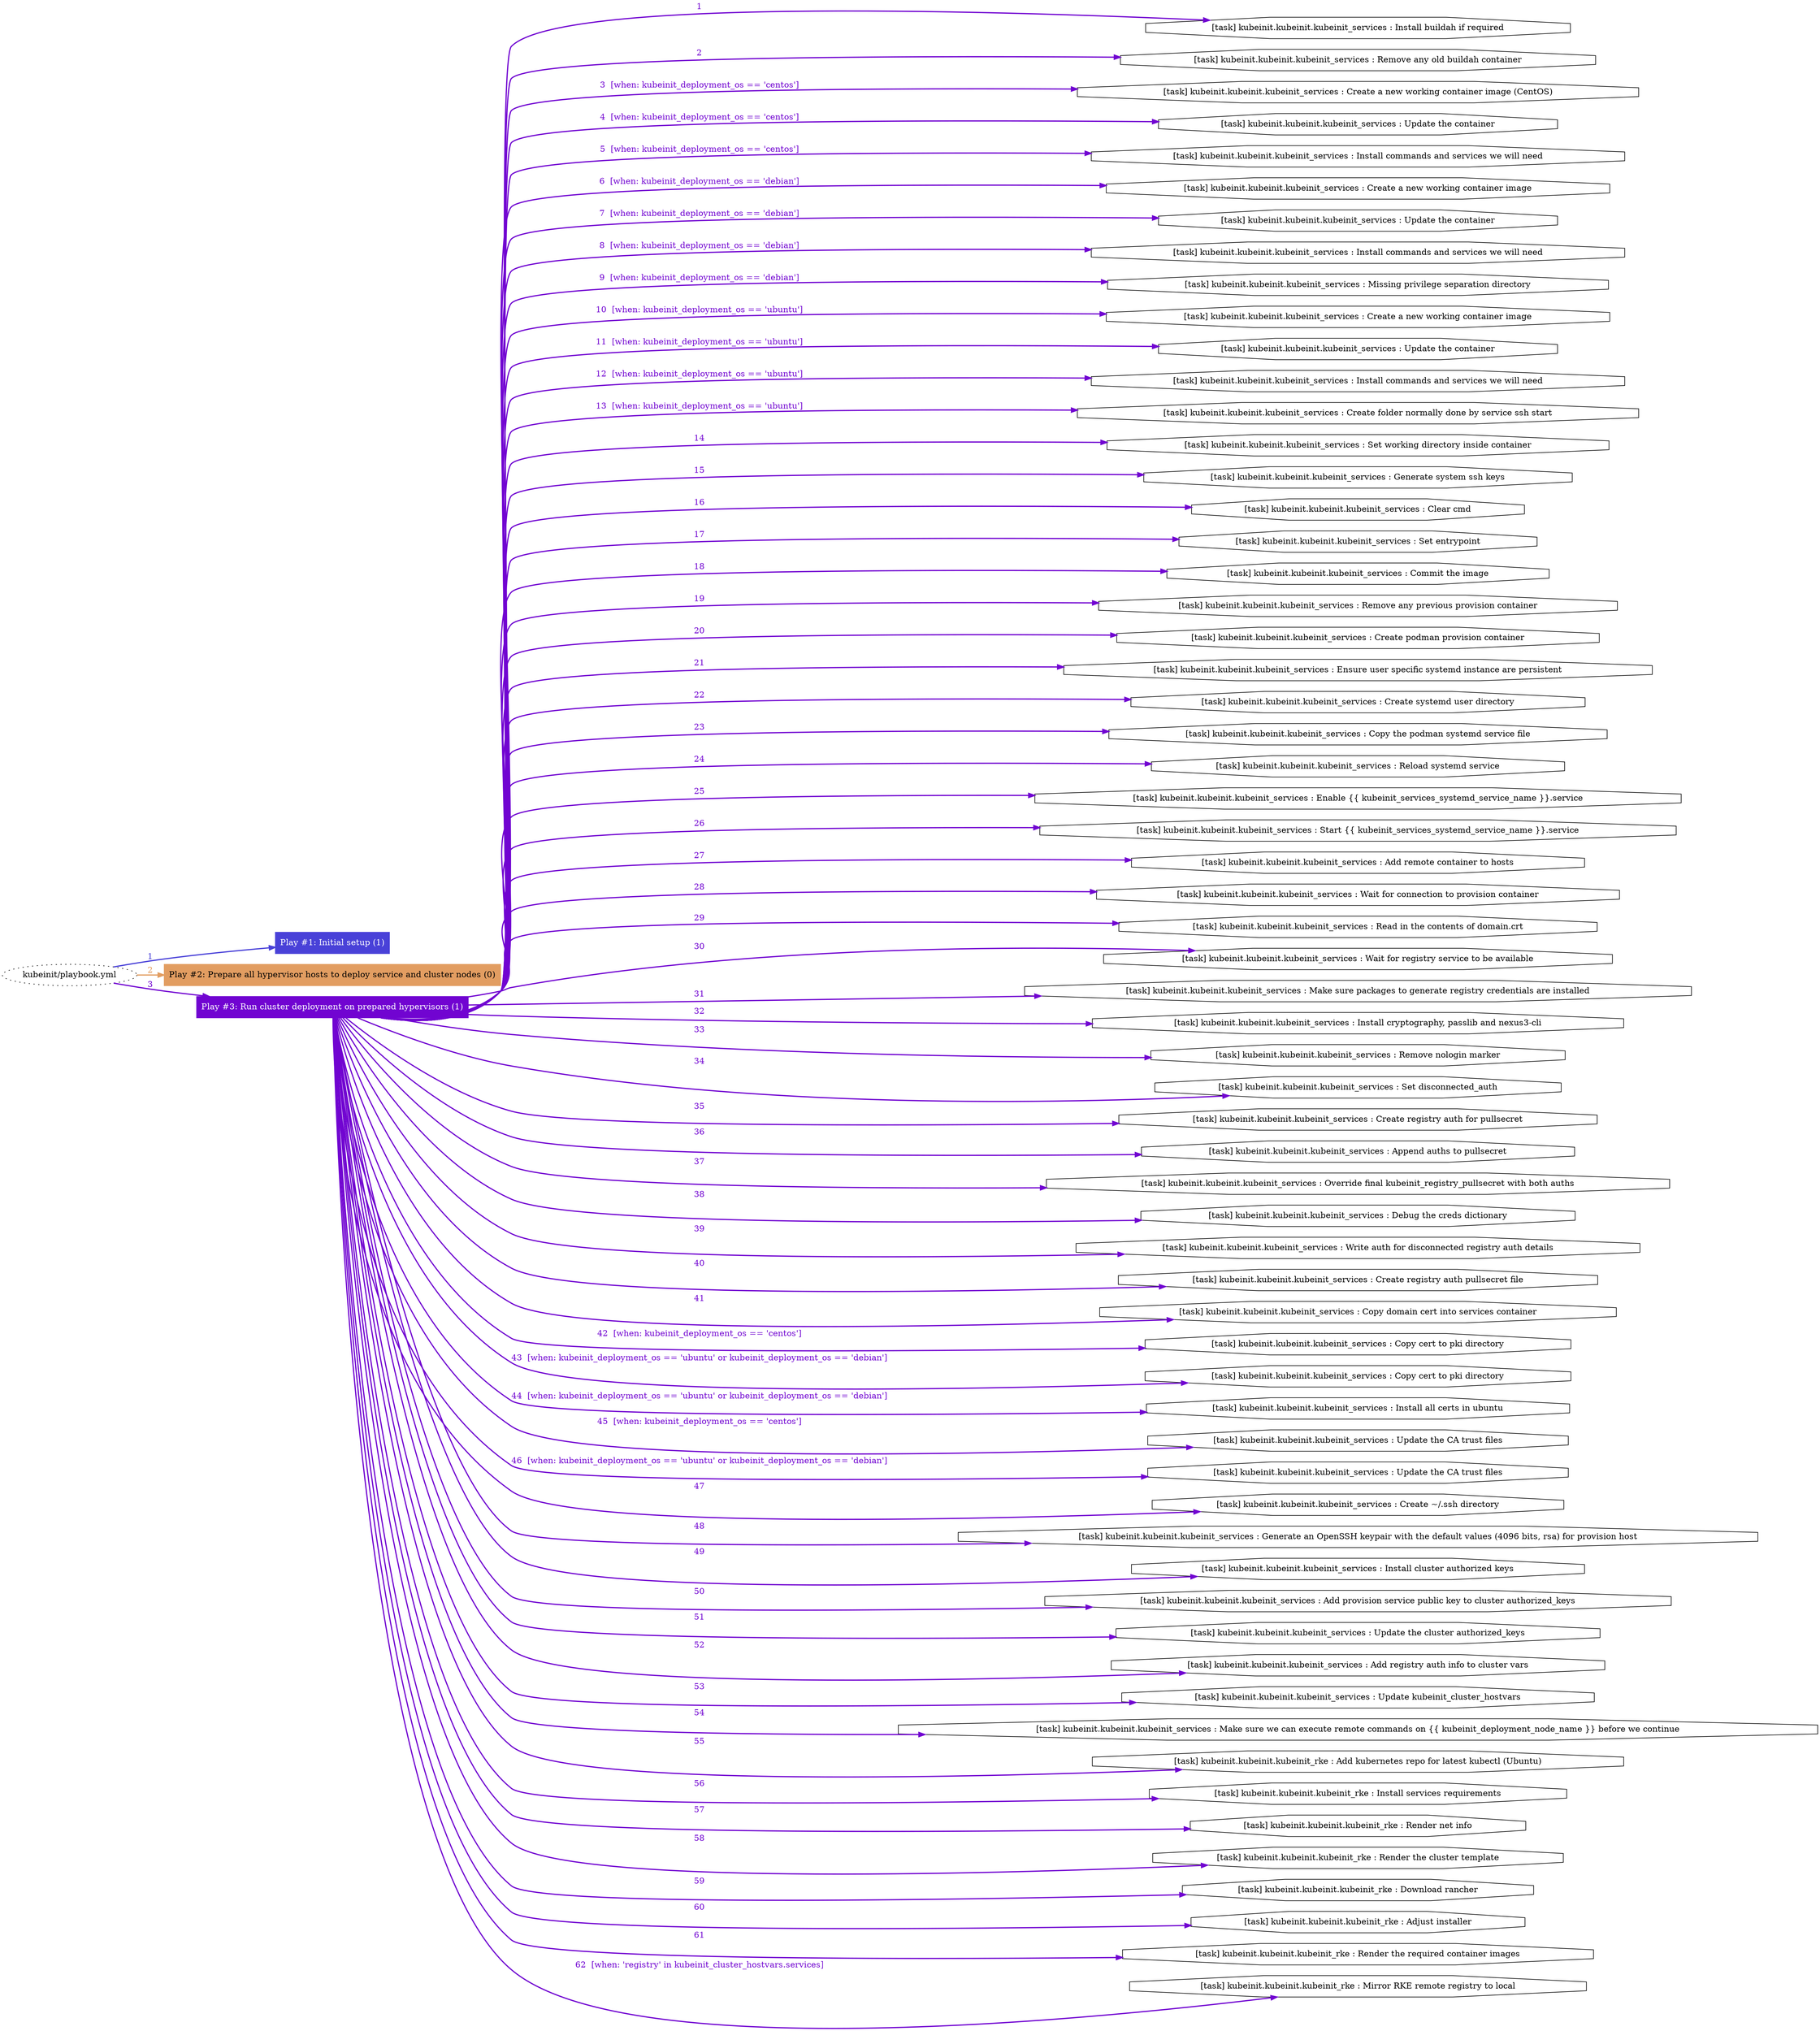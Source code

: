 digraph "kubeinit/playbook.yml "{
	graph [concentrate=true ordering=in rankdir=LR ratio=fill]
	edge [esep=5 sep=10]
	"kubeinit/playbook.yml" [id=root_node style=dotted]
	subgraph "Play #1: Initial setup (1) "{
		"Play #1: Initial setup (1)" [color="#4941d8" fontcolor="#ffffff" id="play_47f911da-59bf-46a6-a8cc-090fb0074b56" shape=box style=filled tooltip=localhost]
		"kubeinit/playbook.yml" -> "Play #1: Initial setup (1)" [label=1 color="#4941d8" fontcolor="#4941d8" id="edge_95f4698a-86cf-4411-832f-29efceb72e86" style=bold]
	}
	subgraph "Play #2: Prepare all hypervisor hosts to deploy service and cluster nodes (0) "{
		"Play #2: Prepare all hypervisor hosts to deploy service and cluster nodes (0)" [color="#e29d61" fontcolor="#000000" id="play_052d5924-c911-46cb-880b-ea12d7e9c9d3" shape=box style=filled tooltip=""]
		"kubeinit/playbook.yml" -> "Play #2: Prepare all hypervisor hosts to deploy service and cluster nodes (0)" [label=2 color="#e29d61" fontcolor="#e29d61" id="edge_c99483a3-fb24-4b82-98ba-5471bf87fb98" style=bold]
	}
	subgraph "Play #3: Run cluster deployment on prepared hypervisors (1) "{
		"Play #3: Run cluster deployment on prepared hypervisors (1)" [color="#7104d1" fontcolor="#ffffff" id="play_7767d057-4a28-4d94-9ad8-d597005e9f64" shape=box style=filled tooltip=localhost]
		"kubeinit/playbook.yml" -> "Play #3: Run cluster deployment on prepared hypervisors (1)" [label=3 color="#7104d1" fontcolor="#7104d1" id="edge_28ab1eab-83bb-45e7-a17a-c3f1c67537d5" style=bold]
		"task_db2b552e-f886-43b1-9126-e8a4532196e6" [label="[task] kubeinit.kubeinit.kubeinit_services : Install buildah if required" id="task_db2b552e-f886-43b1-9126-e8a4532196e6" shape=octagon tooltip="[task] kubeinit.kubeinit.kubeinit_services : Install buildah if required"]
		"Play #3: Run cluster deployment on prepared hypervisors (1)" -> "task_db2b552e-f886-43b1-9126-e8a4532196e6" [label=1 color="#7104d1" fontcolor="#7104d1" id="edge_01da31b0-b048-4c03-bd5f-97f64ef131c5" style=bold]
		"task_bab73236-824f-4e79-b2ae-2730bf7a14f0" [label="[task] kubeinit.kubeinit.kubeinit_services : Remove any old buildah container" id="task_bab73236-824f-4e79-b2ae-2730bf7a14f0" shape=octagon tooltip="[task] kubeinit.kubeinit.kubeinit_services : Remove any old buildah container"]
		"Play #3: Run cluster deployment on prepared hypervisors (1)" -> "task_bab73236-824f-4e79-b2ae-2730bf7a14f0" [label=2 color="#7104d1" fontcolor="#7104d1" id="edge_fa318d20-ed94-49fd-9257-103915c4f77d" style=bold]
		"task_2e0fde49-a016-4d9d-9a79-4113bea13263" [label="[task] kubeinit.kubeinit.kubeinit_services : Create a new working container image (CentOS)" id="task_2e0fde49-a016-4d9d-9a79-4113bea13263" shape=octagon tooltip="[task] kubeinit.kubeinit.kubeinit_services : Create a new working container image (CentOS)"]
		"Play #3: Run cluster deployment on prepared hypervisors (1)" -> "task_2e0fde49-a016-4d9d-9a79-4113bea13263" [label="3  [when: kubeinit_deployment_os == 'centos']" color="#7104d1" fontcolor="#7104d1" id="edge_931d7171-5ba3-46ea-8f8b-ac3db8697c0c" style=bold]
		"task_be3de416-3924-430f-9a24-c0e6a923bcd4" [label="[task] kubeinit.kubeinit.kubeinit_services : Update the container" id="task_be3de416-3924-430f-9a24-c0e6a923bcd4" shape=octagon tooltip="[task] kubeinit.kubeinit.kubeinit_services : Update the container"]
		"Play #3: Run cluster deployment on prepared hypervisors (1)" -> "task_be3de416-3924-430f-9a24-c0e6a923bcd4" [label="4  [when: kubeinit_deployment_os == 'centos']" color="#7104d1" fontcolor="#7104d1" id="edge_e8f8afc3-bf1d-4fb3-93e4-347832637013" style=bold]
		"task_f4f0d9e1-246e-484d-85dd-6223f18fdb48" [label="[task] kubeinit.kubeinit.kubeinit_services : Install commands and services we will need" id="task_f4f0d9e1-246e-484d-85dd-6223f18fdb48" shape=octagon tooltip="[task] kubeinit.kubeinit.kubeinit_services : Install commands and services we will need"]
		"Play #3: Run cluster deployment on prepared hypervisors (1)" -> "task_f4f0d9e1-246e-484d-85dd-6223f18fdb48" [label="5  [when: kubeinit_deployment_os == 'centos']" color="#7104d1" fontcolor="#7104d1" id="edge_f10a6450-915a-47b3-8cb3-cf631211e61e" style=bold]
		"task_bf071096-1fd8-42c5-930c-91ae2a65eff0" [label="[task] kubeinit.kubeinit.kubeinit_services : Create a new working container image" id="task_bf071096-1fd8-42c5-930c-91ae2a65eff0" shape=octagon tooltip="[task] kubeinit.kubeinit.kubeinit_services : Create a new working container image"]
		"Play #3: Run cluster deployment on prepared hypervisors (1)" -> "task_bf071096-1fd8-42c5-930c-91ae2a65eff0" [label="6  [when: kubeinit_deployment_os == 'debian']" color="#7104d1" fontcolor="#7104d1" id="edge_12306e46-9f0d-44ec-b623-a379d3455aea" style=bold]
		"task_bba59672-c530-40d1-af28-c92de500f468" [label="[task] kubeinit.kubeinit.kubeinit_services : Update the container" id="task_bba59672-c530-40d1-af28-c92de500f468" shape=octagon tooltip="[task] kubeinit.kubeinit.kubeinit_services : Update the container"]
		"Play #3: Run cluster deployment on prepared hypervisors (1)" -> "task_bba59672-c530-40d1-af28-c92de500f468" [label="7  [when: kubeinit_deployment_os == 'debian']" color="#7104d1" fontcolor="#7104d1" id="edge_0d2abced-ed67-4552-bed8-3bef844d21cc" style=bold]
		"task_f7d6d8c0-764c-4b38-9c8d-539ae9ade74e" [label="[task] kubeinit.kubeinit.kubeinit_services : Install commands and services we will need" id="task_f7d6d8c0-764c-4b38-9c8d-539ae9ade74e" shape=octagon tooltip="[task] kubeinit.kubeinit.kubeinit_services : Install commands and services we will need"]
		"Play #3: Run cluster deployment on prepared hypervisors (1)" -> "task_f7d6d8c0-764c-4b38-9c8d-539ae9ade74e" [label="8  [when: kubeinit_deployment_os == 'debian']" color="#7104d1" fontcolor="#7104d1" id="edge_cfc8de11-d731-4b1e-ad87-4f3aa777ff7b" style=bold]
		"task_609c8974-e21a-41cf-a3f1-7d5790116050" [label="[task] kubeinit.kubeinit.kubeinit_services : Missing privilege separation directory" id="task_609c8974-e21a-41cf-a3f1-7d5790116050" shape=octagon tooltip="[task] kubeinit.kubeinit.kubeinit_services : Missing privilege separation directory"]
		"Play #3: Run cluster deployment on prepared hypervisors (1)" -> "task_609c8974-e21a-41cf-a3f1-7d5790116050" [label="9  [when: kubeinit_deployment_os == 'debian']" color="#7104d1" fontcolor="#7104d1" id="edge_44a6a751-3df8-441e-8062-7ec60b4c9b38" style=bold]
		"task_604435aa-4209-4c30-a162-31e249aebd47" [label="[task] kubeinit.kubeinit.kubeinit_services : Create a new working container image" id="task_604435aa-4209-4c30-a162-31e249aebd47" shape=octagon tooltip="[task] kubeinit.kubeinit.kubeinit_services : Create a new working container image"]
		"Play #3: Run cluster deployment on prepared hypervisors (1)" -> "task_604435aa-4209-4c30-a162-31e249aebd47" [label="10  [when: kubeinit_deployment_os == 'ubuntu']" color="#7104d1" fontcolor="#7104d1" id="edge_068cc4da-92eb-4359-be78-d91c7e9f8f8a" style=bold]
		"task_6ab281aa-81b4-48b2-a516-c2cc5643bff3" [label="[task] kubeinit.kubeinit.kubeinit_services : Update the container" id="task_6ab281aa-81b4-48b2-a516-c2cc5643bff3" shape=octagon tooltip="[task] kubeinit.kubeinit.kubeinit_services : Update the container"]
		"Play #3: Run cluster deployment on prepared hypervisors (1)" -> "task_6ab281aa-81b4-48b2-a516-c2cc5643bff3" [label="11  [when: kubeinit_deployment_os == 'ubuntu']" color="#7104d1" fontcolor="#7104d1" id="edge_bacacad5-f9b0-4609-a314-3b9bd697ad9f" style=bold]
		"task_7999924d-8df3-4fc5-b8ca-b896a22bfccf" [label="[task] kubeinit.kubeinit.kubeinit_services : Install commands and services we will need" id="task_7999924d-8df3-4fc5-b8ca-b896a22bfccf" shape=octagon tooltip="[task] kubeinit.kubeinit.kubeinit_services : Install commands and services we will need"]
		"Play #3: Run cluster deployment on prepared hypervisors (1)" -> "task_7999924d-8df3-4fc5-b8ca-b896a22bfccf" [label="12  [when: kubeinit_deployment_os == 'ubuntu']" color="#7104d1" fontcolor="#7104d1" id="edge_426e087d-ac8f-4fa6-9abf-4488eef64ca6" style=bold]
		"task_d902c0b7-5c00-42a6-b663-69254ddb3834" [label="[task] kubeinit.kubeinit.kubeinit_services : Create folder normally done by service ssh start" id="task_d902c0b7-5c00-42a6-b663-69254ddb3834" shape=octagon tooltip="[task] kubeinit.kubeinit.kubeinit_services : Create folder normally done by service ssh start"]
		"Play #3: Run cluster deployment on prepared hypervisors (1)" -> "task_d902c0b7-5c00-42a6-b663-69254ddb3834" [label="13  [when: kubeinit_deployment_os == 'ubuntu']" color="#7104d1" fontcolor="#7104d1" id="edge_4b4c47e0-42fa-448a-a75c-65c7a58f93e4" style=bold]
		"task_59370586-d771-45f4-a6ba-02734039310b" [label="[task] kubeinit.kubeinit.kubeinit_services : Set working directory inside container" id="task_59370586-d771-45f4-a6ba-02734039310b" shape=octagon tooltip="[task] kubeinit.kubeinit.kubeinit_services : Set working directory inside container"]
		"Play #3: Run cluster deployment on prepared hypervisors (1)" -> "task_59370586-d771-45f4-a6ba-02734039310b" [label=14 color="#7104d1" fontcolor="#7104d1" id="edge_ac044e7a-116e-41ea-b71c-1a267e80fe0f" style=bold]
		"task_54ec45f8-003d-44d0-b92a-a64de5e5363a" [label="[task] kubeinit.kubeinit.kubeinit_services : Generate system ssh keys" id="task_54ec45f8-003d-44d0-b92a-a64de5e5363a" shape=octagon tooltip="[task] kubeinit.kubeinit.kubeinit_services : Generate system ssh keys"]
		"Play #3: Run cluster deployment on prepared hypervisors (1)" -> "task_54ec45f8-003d-44d0-b92a-a64de5e5363a" [label=15 color="#7104d1" fontcolor="#7104d1" id="edge_284ddf6a-7468-4d6e-9121-900c1f0d858f" style=bold]
		"task_00d48114-8a3c-48ef-bd39-6ee0123bd930" [label="[task] kubeinit.kubeinit.kubeinit_services : Clear cmd" id="task_00d48114-8a3c-48ef-bd39-6ee0123bd930" shape=octagon tooltip="[task] kubeinit.kubeinit.kubeinit_services : Clear cmd"]
		"Play #3: Run cluster deployment on prepared hypervisors (1)" -> "task_00d48114-8a3c-48ef-bd39-6ee0123bd930" [label=16 color="#7104d1" fontcolor="#7104d1" id="edge_4eb31817-c8d8-4a5e-892c-bb4e7f9a50fb" style=bold]
		"task_aae72095-ca47-4997-bdd0-37775c0a4df3" [label="[task] kubeinit.kubeinit.kubeinit_services : Set entrypoint" id="task_aae72095-ca47-4997-bdd0-37775c0a4df3" shape=octagon tooltip="[task] kubeinit.kubeinit.kubeinit_services : Set entrypoint"]
		"Play #3: Run cluster deployment on prepared hypervisors (1)" -> "task_aae72095-ca47-4997-bdd0-37775c0a4df3" [label=17 color="#7104d1" fontcolor="#7104d1" id="edge_75576a97-dab2-4466-9c36-726290c622a9" style=bold]
		"task_3e6060cd-8bf4-4e02-b70f-fc25360e9b0b" [label="[task] kubeinit.kubeinit.kubeinit_services : Commit the image" id="task_3e6060cd-8bf4-4e02-b70f-fc25360e9b0b" shape=octagon tooltip="[task] kubeinit.kubeinit.kubeinit_services : Commit the image"]
		"Play #3: Run cluster deployment on prepared hypervisors (1)" -> "task_3e6060cd-8bf4-4e02-b70f-fc25360e9b0b" [label=18 color="#7104d1" fontcolor="#7104d1" id="edge_f79981d5-ba4e-4154-8f3c-bb588f212e82" style=bold]
		"task_4183d1d8-0565-4ca1-ad51-93d6a2baffc1" [label="[task] kubeinit.kubeinit.kubeinit_services : Remove any previous provision container" id="task_4183d1d8-0565-4ca1-ad51-93d6a2baffc1" shape=octagon tooltip="[task] kubeinit.kubeinit.kubeinit_services : Remove any previous provision container"]
		"Play #3: Run cluster deployment on prepared hypervisors (1)" -> "task_4183d1d8-0565-4ca1-ad51-93d6a2baffc1" [label=19 color="#7104d1" fontcolor="#7104d1" id="edge_a6bece80-d3f0-4b50-85aa-322b683bb561" style=bold]
		"task_b2fbef8d-6951-4132-97ae-dab89625b983" [label="[task] kubeinit.kubeinit.kubeinit_services : Create podman provision container" id="task_b2fbef8d-6951-4132-97ae-dab89625b983" shape=octagon tooltip="[task] kubeinit.kubeinit.kubeinit_services : Create podman provision container"]
		"Play #3: Run cluster deployment on prepared hypervisors (1)" -> "task_b2fbef8d-6951-4132-97ae-dab89625b983" [label=20 color="#7104d1" fontcolor="#7104d1" id="edge_80425516-33bd-4c86-b4a2-bba163ce5e25" style=bold]
		"task_e2300721-74c4-4f9a-aa06-643b71587e1a" [label="[task] kubeinit.kubeinit.kubeinit_services : Ensure user specific systemd instance are persistent" id="task_e2300721-74c4-4f9a-aa06-643b71587e1a" shape=octagon tooltip="[task] kubeinit.kubeinit.kubeinit_services : Ensure user specific systemd instance are persistent"]
		"Play #3: Run cluster deployment on prepared hypervisors (1)" -> "task_e2300721-74c4-4f9a-aa06-643b71587e1a" [label=21 color="#7104d1" fontcolor="#7104d1" id="edge_11fcea18-2781-4141-a391-c3a7bd4aef59" style=bold]
		"task_aad929f2-55ea-425d-8c7f-e508716fc17e" [label="[task] kubeinit.kubeinit.kubeinit_services : Create systemd user directory" id="task_aad929f2-55ea-425d-8c7f-e508716fc17e" shape=octagon tooltip="[task] kubeinit.kubeinit.kubeinit_services : Create systemd user directory"]
		"Play #3: Run cluster deployment on prepared hypervisors (1)" -> "task_aad929f2-55ea-425d-8c7f-e508716fc17e" [label=22 color="#7104d1" fontcolor="#7104d1" id="edge_09bf3e59-3f37-4e61-8665-19be718b7b4b" style=bold]
		"task_4d28c208-292a-4160-8d03-8519f5044213" [label="[task] kubeinit.kubeinit.kubeinit_services : Copy the podman systemd service file" id="task_4d28c208-292a-4160-8d03-8519f5044213" shape=octagon tooltip="[task] kubeinit.kubeinit.kubeinit_services : Copy the podman systemd service file"]
		"Play #3: Run cluster deployment on prepared hypervisors (1)" -> "task_4d28c208-292a-4160-8d03-8519f5044213" [label=23 color="#7104d1" fontcolor="#7104d1" id="edge_d7b939e1-c184-4ac6-9646-516dce20ba76" style=bold]
		"task_006aada7-0944-47f4-8b55-13be86c67631" [label="[task] kubeinit.kubeinit.kubeinit_services : Reload systemd service" id="task_006aada7-0944-47f4-8b55-13be86c67631" shape=octagon tooltip="[task] kubeinit.kubeinit.kubeinit_services : Reload systemd service"]
		"Play #3: Run cluster deployment on prepared hypervisors (1)" -> "task_006aada7-0944-47f4-8b55-13be86c67631" [label=24 color="#7104d1" fontcolor="#7104d1" id="edge_dc633b83-b093-43f0-8d36-4405c15d63d9" style=bold]
		"task_9a7722be-1a39-4dce-bbc6-538bd7751e82" [label="[task] kubeinit.kubeinit.kubeinit_services : Enable {{ kubeinit_services_systemd_service_name }}.service" id="task_9a7722be-1a39-4dce-bbc6-538bd7751e82" shape=octagon tooltip="[task] kubeinit.kubeinit.kubeinit_services : Enable {{ kubeinit_services_systemd_service_name }}.service"]
		"Play #3: Run cluster deployment on prepared hypervisors (1)" -> "task_9a7722be-1a39-4dce-bbc6-538bd7751e82" [label=25 color="#7104d1" fontcolor="#7104d1" id="edge_a5ff997f-b8ab-4183-a8a4-88ab3773774e" style=bold]
		"task_b24bb770-6c29-43f2-914d-32378733b79e" [label="[task] kubeinit.kubeinit.kubeinit_services : Start {{ kubeinit_services_systemd_service_name }}.service" id="task_b24bb770-6c29-43f2-914d-32378733b79e" shape=octagon tooltip="[task] kubeinit.kubeinit.kubeinit_services : Start {{ kubeinit_services_systemd_service_name }}.service"]
		"Play #3: Run cluster deployment on prepared hypervisors (1)" -> "task_b24bb770-6c29-43f2-914d-32378733b79e" [label=26 color="#7104d1" fontcolor="#7104d1" id="edge_bb1eb0be-d77e-4e7b-aab2-e2e8c495c2dd" style=bold]
		"task_c7628463-025e-498d-a0c2-445a7eaa90ae" [label="[task] kubeinit.kubeinit.kubeinit_services : Add remote container to hosts" id="task_c7628463-025e-498d-a0c2-445a7eaa90ae" shape=octagon tooltip="[task] kubeinit.kubeinit.kubeinit_services : Add remote container to hosts"]
		"Play #3: Run cluster deployment on prepared hypervisors (1)" -> "task_c7628463-025e-498d-a0c2-445a7eaa90ae" [label=27 color="#7104d1" fontcolor="#7104d1" id="edge_a8041882-4b1c-4787-886d-eb881f1458cf" style=bold]
		"task_ac0b4196-be6e-4f3b-8ff9-56e097f8fcfb" [label="[task] kubeinit.kubeinit.kubeinit_services : Wait for connection to provision container" id="task_ac0b4196-be6e-4f3b-8ff9-56e097f8fcfb" shape=octagon tooltip="[task] kubeinit.kubeinit.kubeinit_services : Wait for connection to provision container"]
		"Play #3: Run cluster deployment on prepared hypervisors (1)" -> "task_ac0b4196-be6e-4f3b-8ff9-56e097f8fcfb" [label=28 color="#7104d1" fontcolor="#7104d1" id="edge_a1e89e5a-da6d-4de1-8a65-357e71a613ae" style=bold]
		"task_7a7bcb5d-5d08-4dd7-afcc-e6557995c377" [label="[task] kubeinit.kubeinit.kubeinit_services : Read in the contents of domain.crt" id="task_7a7bcb5d-5d08-4dd7-afcc-e6557995c377" shape=octagon tooltip="[task] kubeinit.kubeinit.kubeinit_services : Read in the contents of domain.crt"]
		"Play #3: Run cluster deployment on prepared hypervisors (1)" -> "task_7a7bcb5d-5d08-4dd7-afcc-e6557995c377" [label=29 color="#7104d1" fontcolor="#7104d1" id="edge_c8333faf-d70d-4086-b9a8-929a53928219" style=bold]
		"task_14786a5e-de41-41ec-93d0-876780ef77d5" [label="[task] kubeinit.kubeinit.kubeinit_services : Wait for registry service to be available" id="task_14786a5e-de41-41ec-93d0-876780ef77d5" shape=octagon tooltip="[task] kubeinit.kubeinit.kubeinit_services : Wait for registry service to be available"]
		"Play #3: Run cluster deployment on prepared hypervisors (1)" -> "task_14786a5e-de41-41ec-93d0-876780ef77d5" [label=30 color="#7104d1" fontcolor="#7104d1" id="edge_b26fe154-3961-445a-bbb6-8e5a9ac7e871" style=bold]
		"task_d7f258ee-bd6d-4d26-8d83-f217fda51586" [label="[task] kubeinit.kubeinit.kubeinit_services : Make sure packages to generate registry credentials are installed" id="task_d7f258ee-bd6d-4d26-8d83-f217fda51586" shape=octagon tooltip="[task] kubeinit.kubeinit.kubeinit_services : Make sure packages to generate registry credentials are installed"]
		"Play #3: Run cluster deployment on prepared hypervisors (1)" -> "task_d7f258ee-bd6d-4d26-8d83-f217fda51586" [label=31 color="#7104d1" fontcolor="#7104d1" id="edge_a9d7927f-fe8e-404b-887f-99df04f8a1be" style=bold]
		"task_9fe3fe93-e40a-4285-babe-a565712a3693" [label="[task] kubeinit.kubeinit.kubeinit_services : Install cryptography, passlib and nexus3-cli" id="task_9fe3fe93-e40a-4285-babe-a565712a3693" shape=octagon tooltip="[task] kubeinit.kubeinit.kubeinit_services : Install cryptography, passlib and nexus3-cli"]
		"Play #3: Run cluster deployment on prepared hypervisors (1)" -> "task_9fe3fe93-e40a-4285-babe-a565712a3693" [label=32 color="#7104d1" fontcolor="#7104d1" id="edge_0436583e-5db7-4f07-baf8-7ac467e75509" style=bold]
		"task_e735192a-6f4a-4edf-8204-586d75e8a24b" [label="[task] kubeinit.kubeinit.kubeinit_services : Remove nologin marker" id="task_e735192a-6f4a-4edf-8204-586d75e8a24b" shape=octagon tooltip="[task] kubeinit.kubeinit.kubeinit_services : Remove nologin marker"]
		"Play #3: Run cluster deployment on prepared hypervisors (1)" -> "task_e735192a-6f4a-4edf-8204-586d75e8a24b" [label=33 color="#7104d1" fontcolor="#7104d1" id="edge_d81322a7-2eb5-48f3-b2a5-b89eac1c5f0f" style=bold]
		"task_d4674623-f8d6-4aca-83f2-0fb6673dde01" [label="[task] kubeinit.kubeinit.kubeinit_services : Set disconnected_auth" id="task_d4674623-f8d6-4aca-83f2-0fb6673dde01" shape=octagon tooltip="[task] kubeinit.kubeinit.kubeinit_services : Set disconnected_auth"]
		"Play #3: Run cluster deployment on prepared hypervisors (1)" -> "task_d4674623-f8d6-4aca-83f2-0fb6673dde01" [label=34 color="#7104d1" fontcolor="#7104d1" id="edge_81f2afaf-9dd5-4628-9a8e-e7b699bcc219" style=bold]
		"task_6daf8303-d8c1-4511-af6b-4a3a696024d8" [label="[task] kubeinit.kubeinit.kubeinit_services : Create registry auth for pullsecret" id="task_6daf8303-d8c1-4511-af6b-4a3a696024d8" shape=octagon tooltip="[task] kubeinit.kubeinit.kubeinit_services : Create registry auth for pullsecret"]
		"Play #3: Run cluster deployment on prepared hypervisors (1)" -> "task_6daf8303-d8c1-4511-af6b-4a3a696024d8" [label=35 color="#7104d1" fontcolor="#7104d1" id="edge_a1510d78-5a1d-4252-8130-d1251bc1852c" style=bold]
		"task_08a11c8d-2663-4bba-ab1e-c59212479839" [label="[task] kubeinit.kubeinit.kubeinit_services : Append auths to pullsecret" id="task_08a11c8d-2663-4bba-ab1e-c59212479839" shape=octagon tooltip="[task] kubeinit.kubeinit.kubeinit_services : Append auths to pullsecret"]
		"Play #3: Run cluster deployment on prepared hypervisors (1)" -> "task_08a11c8d-2663-4bba-ab1e-c59212479839" [label=36 color="#7104d1" fontcolor="#7104d1" id="edge_76af118e-ae62-453a-949e-878f936801bd" style=bold]
		"task_98c578ed-1694-4e07-8cb4-81d94f448e57" [label="[task] kubeinit.kubeinit.kubeinit_services : Override final kubeinit_registry_pullsecret with both auths" id="task_98c578ed-1694-4e07-8cb4-81d94f448e57" shape=octagon tooltip="[task] kubeinit.kubeinit.kubeinit_services : Override final kubeinit_registry_pullsecret with both auths"]
		"Play #3: Run cluster deployment on prepared hypervisors (1)" -> "task_98c578ed-1694-4e07-8cb4-81d94f448e57" [label=37 color="#7104d1" fontcolor="#7104d1" id="edge_c4aabe66-ad41-49e8-bd5d-5efd06902e7f" style=bold]
		"task_0a26c3ea-1d83-4db8-8964-6cb331b43503" [label="[task] kubeinit.kubeinit.kubeinit_services : Debug the creds dictionary" id="task_0a26c3ea-1d83-4db8-8964-6cb331b43503" shape=octagon tooltip="[task] kubeinit.kubeinit.kubeinit_services : Debug the creds dictionary"]
		"Play #3: Run cluster deployment on prepared hypervisors (1)" -> "task_0a26c3ea-1d83-4db8-8964-6cb331b43503" [label=38 color="#7104d1" fontcolor="#7104d1" id="edge_c141302f-4007-407e-a914-ec76c89117e0" style=bold]
		"task_7f6780a6-82c3-454d-a39b-92f69c1612bf" [label="[task] kubeinit.kubeinit.kubeinit_services : Write auth for disconnected registry auth details" id="task_7f6780a6-82c3-454d-a39b-92f69c1612bf" shape=octagon tooltip="[task] kubeinit.kubeinit.kubeinit_services : Write auth for disconnected registry auth details"]
		"Play #3: Run cluster deployment on prepared hypervisors (1)" -> "task_7f6780a6-82c3-454d-a39b-92f69c1612bf" [label=39 color="#7104d1" fontcolor="#7104d1" id="edge_35841d10-579b-4e36-b26a-0c816c9e058c" style=bold]
		"task_84d9f75b-afcf-4912-9c35-2369df58fa6b" [label="[task] kubeinit.kubeinit.kubeinit_services : Create registry auth pullsecret file" id="task_84d9f75b-afcf-4912-9c35-2369df58fa6b" shape=octagon tooltip="[task] kubeinit.kubeinit.kubeinit_services : Create registry auth pullsecret file"]
		"Play #3: Run cluster deployment on prepared hypervisors (1)" -> "task_84d9f75b-afcf-4912-9c35-2369df58fa6b" [label=40 color="#7104d1" fontcolor="#7104d1" id="edge_98cbd749-443b-4baa-a4eb-09c2bf5e4b2a" style=bold]
		"task_2ea68079-0198-4a22-a7a6-809cd0ad0c7b" [label="[task] kubeinit.kubeinit.kubeinit_services : Copy domain cert into services container" id="task_2ea68079-0198-4a22-a7a6-809cd0ad0c7b" shape=octagon tooltip="[task] kubeinit.kubeinit.kubeinit_services : Copy domain cert into services container"]
		"Play #3: Run cluster deployment on prepared hypervisors (1)" -> "task_2ea68079-0198-4a22-a7a6-809cd0ad0c7b" [label=41 color="#7104d1" fontcolor="#7104d1" id="edge_b7029af5-48c4-4723-bf56-62a6401bfb2c" style=bold]
		"task_d2156a43-11e9-411b-989c-d75dbd01204c" [label="[task] kubeinit.kubeinit.kubeinit_services : Copy cert to pki directory" id="task_d2156a43-11e9-411b-989c-d75dbd01204c" shape=octagon tooltip="[task] kubeinit.kubeinit.kubeinit_services : Copy cert to pki directory"]
		"Play #3: Run cluster deployment on prepared hypervisors (1)" -> "task_d2156a43-11e9-411b-989c-d75dbd01204c" [label="42  [when: kubeinit_deployment_os == 'centos']" color="#7104d1" fontcolor="#7104d1" id="edge_428f910f-6d04-4569-a2f1-17d30d267832" style=bold]
		"task_b33d5a65-e3d2-42d2-8973-5ff4924d6436" [label="[task] kubeinit.kubeinit.kubeinit_services : Copy cert to pki directory" id="task_b33d5a65-e3d2-42d2-8973-5ff4924d6436" shape=octagon tooltip="[task] kubeinit.kubeinit.kubeinit_services : Copy cert to pki directory"]
		"Play #3: Run cluster deployment on prepared hypervisors (1)" -> "task_b33d5a65-e3d2-42d2-8973-5ff4924d6436" [label="43  [when: kubeinit_deployment_os == 'ubuntu' or kubeinit_deployment_os == 'debian']" color="#7104d1" fontcolor="#7104d1" id="edge_28419d2e-f865-4cbf-a43b-f5e6d42a23eb" style=bold]
		"task_b3f372df-2c52-46b0-9553-545dc156362a" [label="[task] kubeinit.kubeinit.kubeinit_services : Install all certs in ubuntu" id="task_b3f372df-2c52-46b0-9553-545dc156362a" shape=octagon tooltip="[task] kubeinit.kubeinit.kubeinit_services : Install all certs in ubuntu"]
		"Play #3: Run cluster deployment on prepared hypervisors (1)" -> "task_b3f372df-2c52-46b0-9553-545dc156362a" [label="44  [when: kubeinit_deployment_os == 'ubuntu' or kubeinit_deployment_os == 'debian']" color="#7104d1" fontcolor="#7104d1" id="edge_fe74cbfc-d6c1-4b3f-a824-c8cfc42d5e10" style=bold]
		"task_8b89baac-fc80-487a-ad0d-ce4352545008" [label="[task] kubeinit.kubeinit.kubeinit_services : Update the CA trust files" id="task_8b89baac-fc80-487a-ad0d-ce4352545008" shape=octagon tooltip="[task] kubeinit.kubeinit.kubeinit_services : Update the CA trust files"]
		"Play #3: Run cluster deployment on prepared hypervisors (1)" -> "task_8b89baac-fc80-487a-ad0d-ce4352545008" [label="45  [when: kubeinit_deployment_os == 'centos']" color="#7104d1" fontcolor="#7104d1" id="edge_cb985cb7-5875-45d6-9c32-20a3b8cf4be2" style=bold]
		"task_22fc847d-d638-40f8-bb39-a55649b8b01b" [label="[task] kubeinit.kubeinit.kubeinit_services : Update the CA trust files" id="task_22fc847d-d638-40f8-bb39-a55649b8b01b" shape=octagon tooltip="[task] kubeinit.kubeinit.kubeinit_services : Update the CA trust files"]
		"Play #3: Run cluster deployment on prepared hypervisors (1)" -> "task_22fc847d-d638-40f8-bb39-a55649b8b01b" [label="46  [when: kubeinit_deployment_os == 'ubuntu' or kubeinit_deployment_os == 'debian']" color="#7104d1" fontcolor="#7104d1" id="edge_6c685914-591c-4795-9486-c931df36f451" style=bold]
		"task_e29dcd96-3bf2-4478-b077-c06a35cfa805" [label="[task] kubeinit.kubeinit.kubeinit_services : Create ~/.ssh directory" id="task_e29dcd96-3bf2-4478-b077-c06a35cfa805" shape=octagon tooltip="[task] kubeinit.kubeinit.kubeinit_services : Create ~/.ssh directory"]
		"Play #3: Run cluster deployment on prepared hypervisors (1)" -> "task_e29dcd96-3bf2-4478-b077-c06a35cfa805" [label=47 color="#7104d1" fontcolor="#7104d1" id="edge_d86eaaea-7c85-475a-9db3-ba5a3434def6" style=bold]
		"task_cb9088f4-3722-488a-a254-97081fbdf7e8" [label="[task] kubeinit.kubeinit.kubeinit_services : Generate an OpenSSH keypair with the default values (4096 bits, rsa) for provision host" id="task_cb9088f4-3722-488a-a254-97081fbdf7e8" shape=octagon tooltip="[task] kubeinit.kubeinit.kubeinit_services : Generate an OpenSSH keypair with the default values (4096 bits, rsa) for provision host"]
		"Play #3: Run cluster deployment on prepared hypervisors (1)" -> "task_cb9088f4-3722-488a-a254-97081fbdf7e8" [label=48 color="#7104d1" fontcolor="#7104d1" id="edge_3b350ba0-6468-4cec-8593-fe496cdc7888" style=bold]
		"task_735f233f-c46b-4b66-9da6-d6ea4b48ea30" [label="[task] kubeinit.kubeinit.kubeinit_services : Install cluster authorized keys" id="task_735f233f-c46b-4b66-9da6-d6ea4b48ea30" shape=octagon tooltip="[task] kubeinit.kubeinit.kubeinit_services : Install cluster authorized keys"]
		"Play #3: Run cluster deployment on prepared hypervisors (1)" -> "task_735f233f-c46b-4b66-9da6-d6ea4b48ea30" [label=49 color="#7104d1" fontcolor="#7104d1" id="edge_c7a449ac-7a89-4961-8823-c393fb1f62d6" style=bold]
		"task_06d19190-6613-428e-87db-d4390434b6c0" [label="[task] kubeinit.kubeinit.kubeinit_services : Add provision service public key to cluster authorized_keys" id="task_06d19190-6613-428e-87db-d4390434b6c0" shape=octagon tooltip="[task] kubeinit.kubeinit.kubeinit_services : Add provision service public key to cluster authorized_keys"]
		"Play #3: Run cluster deployment on prepared hypervisors (1)" -> "task_06d19190-6613-428e-87db-d4390434b6c0" [label=50 color="#7104d1" fontcolor="#7104d1" id="edge_cdf83a47-934e-4b1f-9ebd-e49b3dfaa6c0" style=bold]
		"task_077ff686-e389-43e2-8033-b8d865113b05" [label="[task] kubeinit.kubeinit.kubeinit_services : Update the cluster authorized_keys" id="task_077ff686-e389-43e2-8033-b8d865113b05" shape=octagon tooltip="[task] kubeinit.kubeinit.kubeinit_services : Update the cluster authorized_keys"]
		"Play #3: Run cluster deployment on prepared hypervisors (1)" -> "task_077ff686-e389-43e2-8033-b8d865113b05" [label=51 color="#7104d1" fontcolor="#7104d1" id="edge_01efc8f8-9a79-479a-9380-bd58badb5665" style=bold]
		"task_408b1fe1-bf1e-4f23-994e-dce8fc084f04" [label="[task] kubeinit.kubeinit.kubeinit_services : Add registry auth info to cluster vars" id="task_408b1fe1-bf1e-4f23-994e-dce8fc084f04" shape=octagon tooltip="[task] kubeinit.kubeinit.kubeinit_services : Add registry auth info to cluster vars"]
		"Play #3: Run cluster deployment on prepared hypervisors (1)" -> "task_408b1fe1-bf1e-4f23-994e-dce8fc084f04" [label=52 color="#7104d1" fontcolor="#7104d1" id="edge_63cda690-9eb4-495a-ad95-e7c6cf6ac00b" style=bold]
		"task_ce5f2c09-7b08-4f69-8baf-f3e5b513b21a" [label="[task] kubeinit.kubeinit.kubeinit_services : Update kubeinit_cluster_hostvars" id="task_ce5f2c09-7b08-4f69-8baf-f3e5b513b21a" shape=octagon tooltip="[task] kubeinit.kubeinit.kubeinit_services : Update kubeinit_cluster_hostvars"]
		"Play #3: Run cluster deployment on prepared hypervisors (1)" -> "task_ce5f2c09-7b08-4f69-8baf-f3e5b513b21a" [label=53 color="#7104d1" fontcolor="#7104d1" id="edge_11e99936-49d6-47d2-a532-ad0beb5820e6" style=bold]
		"task_78eddd01-bf07-4fee-b839-1014d1073646" [label="[task] kubeinit.kubeinit.kubeinit_services : Make sure we can execute remote commands on {{ kubeinit_deployment_node_name }} before we continue" id="task_78eddd01-bf07-4fee-b839-1014d1073646" shape=octagon tooltip="[task] kubeinit.kubeinit.kubeinit_services : Make sure we can execute remote commands on {{ kubeinit_deployment_node_name }} before we continue"]
		"Play #3: Run cluster deployment on prepared hypervisors (1)" -> "task_78eddd01-bf07-4fee-b839-1014d1073646" [label=54 color="#7104d1" fontcolor="#7104d1" id="edge_f4a13e75-a0ce-4891-a951-8651dfac1c47" style=bold]
		"task_b4591261-4d2b-416e-85d3-1cc67acc584a" [label="[task] kubeinit.kubeinit.kubeinit_rke : Add kubernetes repo for latest kubectl (Ubuntu)" id="task_b4591261-4d2b-416e-85d3-1cc67acc584a" shape=octagon tooltip="[task] kubeinit.kubeinit.kubeinit_rke : Add kubernetes repo for latest kubectl (Ubuntu)"]
		"Play #3: Run cluster deployment on prepared hypervisors (1)" -> "task_b4591261-4d2b-416e-85d3-1cc67acc584a" [label=55 color="#7104d1" fontcolor="#7104d1" id="edge_b24a1242-d212-4fcd-afd9-8ee8564f899f" style=bold]
		"task_1187f29b-ec3d-4402-9cf3-01e71f4101f8" [label="[task] kubeinit.kubeinit.kubeinit_rke : Install services requirements" id="task_1187f29b-ec3d-4402-9cf3-01e71f4101f8" shape=octagon tooltip="[task] kubeinit.kubeinit.kubeinit_rke : Install services requirements"]
		"Play #3: Run cluster deployment on prepared hypervisors (1)" -> "task_1187f29b-ec3d-4402-9cf3-01e71f4101f8" [label=56 color="#7104d1" fontcolor="#7104d1" id="edge_2023236f-166f-4b65-92a4-a21d94379a9c" style=bold]
		"task_e8bc9a7b-0a16-4d95-8e20-fcc9a9dd22be" [label="[task] kubeinit.kubeinit.kubeinit_rke : Render net info" id="task_e8bc9a7b-0a16-4d95-8e20-fcc9a9dd22be" shape=octagon tooltip="[task] kubeinit.kubeinit.kubeinit_rke : Render net info"]
		"Play #3: Run cluster deployment on prepared hypervisors (1)" -> "task_e8bc9a7b-0a16-4d95-8e20-fcc9a9dd22be" [label=57 color="#7104d1" fontcolor="#7104d1" id="edge_2c5ec367-ff90-4ea1-9023-9aac7f8f99b3" style=bold]
		"task_b7bd0b22-cf82-440b-8a09-9ca457eb12c2" [label="[task] kubeinit.kubeinit.kubeinit_rke : Render the cluster template" id="task_b7bd0b22-cf82-440b-8a09-9ca457eb12c2" shape=octagon tooltip="[task] kubeinit.kubeinit.kubeinit_rke : Render the cluster template"]
		"Play #3: Run cluster deployment on prepared hypervisors (1)" -> "task_b7bd0b22-cf82-440b-8a09-9ca457eb12c2" [label=58 color="#7104d1" fontcolor="#7104d1" id="edge_acb80e01-e525-4a85-8d62-559273bc5e69" style=bold]
		"task_16fac7e5-487b-46d2-8d37-adf6a7574f74" [label="[task] kubeinit.kubeinit.kubeinit_rke : Download rancher" id="task_16fac7e5-487b-46d2-8d37-adf6a7574f74" shape=octagon tooltip="[task] kubeinit.kubeinit.kubeinit_rke : Download rancher"]
		"Play #3: Run cluster deployment on prepared hypervisors (1)" -> "task_16fac7e5-487b-46d2-8d37-adf6a7574f74" [label=59 color="#7104d1" fontcolor="#7104d1" id="edge_2bc3354d-45d8-45f8-b7b9-e19396f3a904" style=bold]
		"task_2418b436-3d6d-4468-bb8e-71730ad25a8c" [label="[task] kubeinit.kubeinit.kubeinit_rke : Adjust installer" id="task_2418b436-3d6d-4468-bb8e-71730ad25a8c" shape=octagon tooltip="[task] kubeinit.kubeinit.kubeinit_rke : Adjust installer"]
		"Play #3: Run cluster deployment on prepared hypervisors (1)" -> "task_2418b436-3d6d-4468-bb8e-71730ad25a8c" [label=60 color="#7104d1" fontcolor="#7104d1" id="edge_c64acebd-dc4c-4a15-809a-d201d2e831ca" style=bold]
		"task_74316bde-1572-4b67-b568-62ea3736a046" [label="[task] kubeinit.kubeinit.kubeinit_rke : Render the required container images" id="task_74316bde-1572-4b67-b568-62ea3736a046" shape=octagon tooltip="[task] kubeinit.kubeinit.kubeinit_rke : Render the required container images"]
		"Play #3: Run cluster deployment on prepared hypervisors (1)" -> "task_74316bde-1572-4b67-b568-62ea3736a046" [label=61 color="#7104d1" fontcolor="#7104d1" id="edge_b4f359bb-5fc2-4766-8bc3-afe14dcd4624" style=bold]
		"task_7311a4ef-7a4e-4dfa-ac2c-e82d47cfea18" [label="[task] kubeinit.kubeinit.kubeinit_rke : Mirror RKE remote registry to local" id="task_7311a4ef-7a4e-4dfa-ac2c-e82d47cfea18" shape=octagon tooltip="[task] kubeinit.kubeinit.kubeinit_rke : Mirror RKE remote registry to local"]
		"Play #3: Run cluster deployment on prepared hypervisors (1)" -> "task_7311a4ef-7a4e-4dfa-ac2c-e82d47cfea18" [label="62  [when: 'registry' in kubeinit_cluster_hostvars.services]" color="#7104d1" fontcolor="#7104d1" id="edge_78cbff6f-4b92-4f34-b646-9456b3ab7e0f" style=bold]
	}
}
